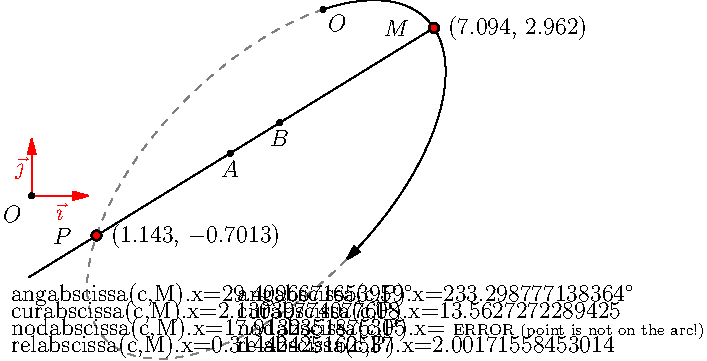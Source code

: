 import geometry;
unitsize(1cm);
linemargin=0.5cm;

// currentcoordsys=cartesiansystem((1,2),i=(1,0.5),j=(-0.5,.75));
show(currentcoordsys, xpen=invisible);

point A=(3.5,0.75);
dot("$A$",A,S);
point B=A+(cos(0.5),cos(1));
dot("$B$",B,S);


arc c=rotate(45,B)*xscale(2,A)*arc(circle(A,2), 45, 270, CCW);
arc cc=complementary(c);
draw(c,Arrow);
draw(cc,dashed+grey);

line l=line(A,B);
draw(l);
point M=intersectionpoints(l,c)[0];
point P=intersectionpoints(l,cc)[0];

dot("", M, 2E);
dot("$M$", M, 2W, linewidth(2mm));
dot("", P, 2E);
dot("$P$", P, 2W, linewidth(2mm));
dot("$O$", point(c,0), SE);

point p=A-(4,2.5);
transform t=shift((0,-0.3));
transform T=shift((4,0));
real x;

/*<asyxml><view file="modules/geometry.asy" type="abscissa" signature="angabscissa(arc,point)"/></asyxml>*/
x=angabscissa(c,M).x;
label("angabscissa(c,M).x=$"+(string)x+"^\circ$",p,E);
dot(angpoint(c,x),1mm+red);
x=angabscissa(c,P).x;
label("angabscissa(c,P).x=$"+(string)x+"^\circ$",T*p,E);
dot(angpoint(c,x),1mm+red);

p=t*p;
/*<asyxml><view file="modules/geometry.asy" type="abscissa" signature="curabscissa(arc,point)"/></asyxml>*/
x=curabscissa(c,M).x;
dot(curpoint(c,x),1mm+red);
label("curabscissa(c,M).x="+(string)x,p,E);
x=curabscissa(c,P).x;
label("curabscissa(c,P).x="+(string)x,T*p,E);
dot(curpoint(c,x),1mm+red);

p=t*p;
/*<asyxml><view file="modules/geometry.asy" type="abscissa" signature="nodabscissa(arc,point)"/></asyxml>*/
x=nodabscissa(c,M).x;
label("nodabscissa(c,M).x="+(string)x,p,E);
dot(point(c,x),1mm+red);
label("nodabscissa(c,P).x= \scriptsize{ERROR (point is not on the arc!)}",T*p,E);

p=t*p;
/*<asyxml><view file="modules/geometry.asy" type="abscissa" signature="relabscissa(arc,point)"/></asyxml>*/
x=relabscissa(c,M).x;
label("relabscissa(c,M).x="+(string)x,p,E);
dot(relpoint(c,x),1mm+red);
x=relabscissa(c,P).x;
label("relabscissa(c,P).x="+(string)x,T*p,E);
dot(relpoint(c,x),1mm+red);